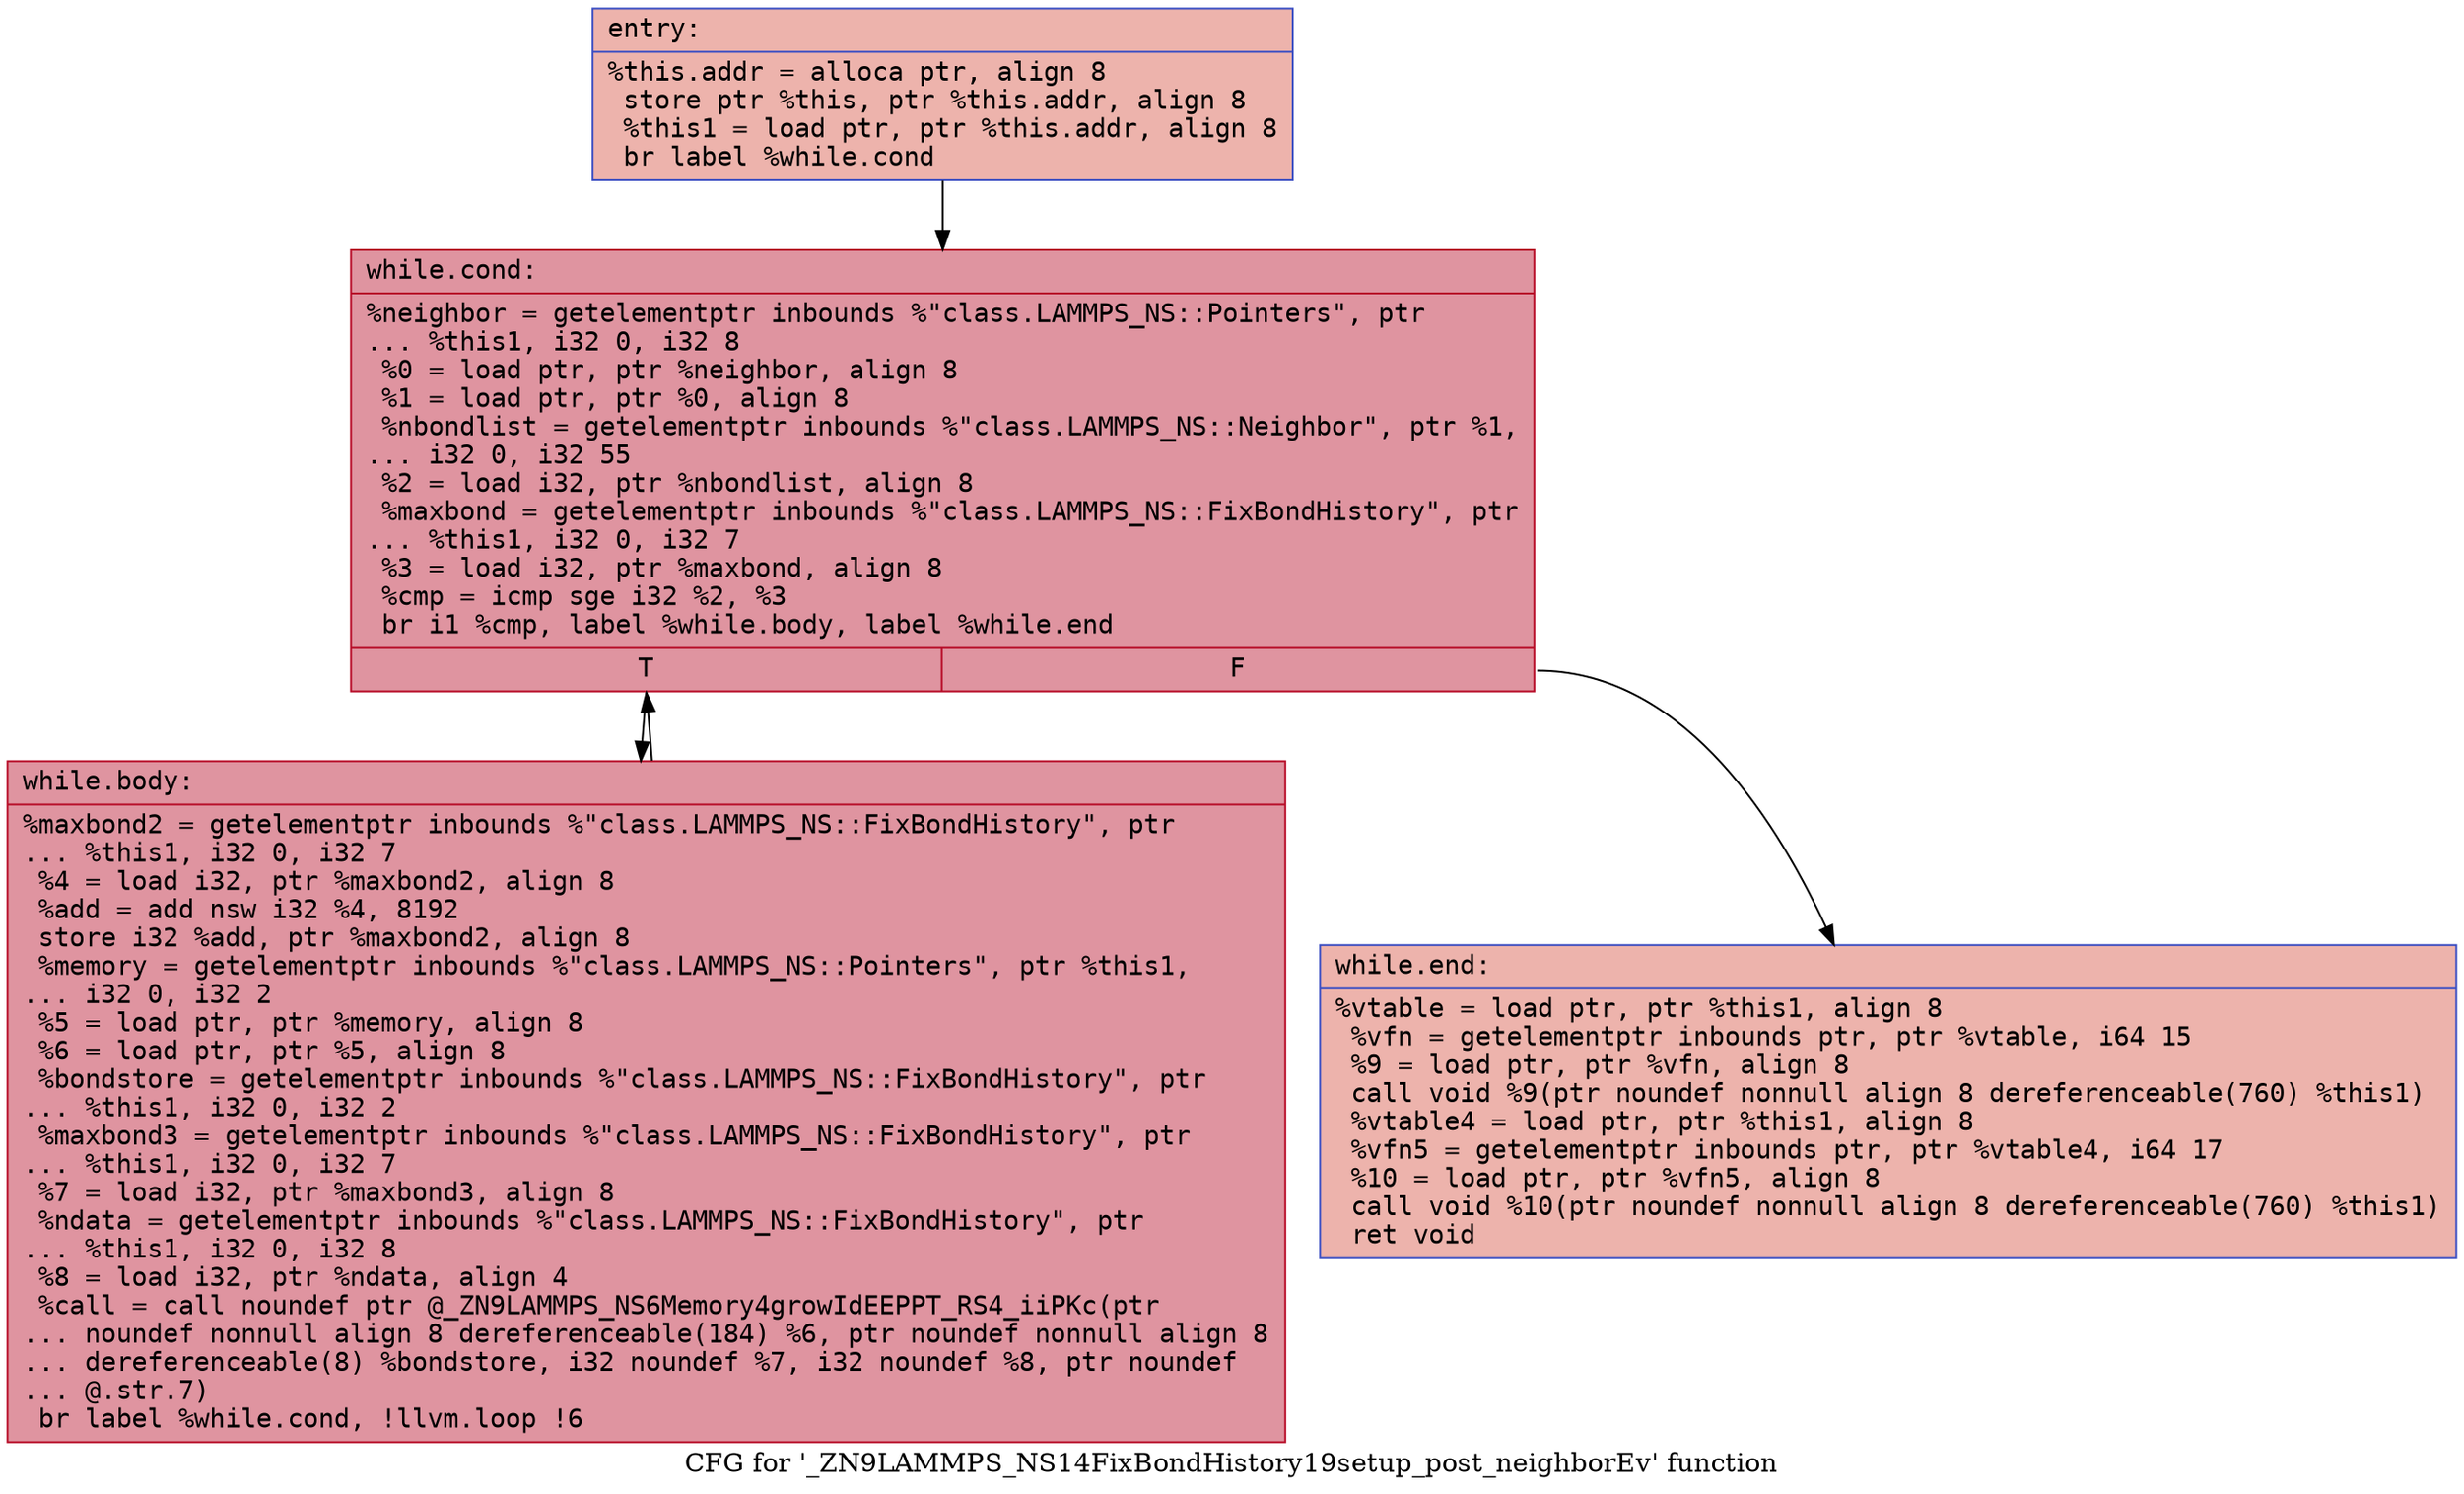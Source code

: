 digraph "CFG for '_ZN9LAMMPS_NS14FixBondHistory19setup_post_neighborEv' function" {
	label="CFG for '_ZN9LAMMPS_NS14FixBondHistory19setup_post_neighborEv' function";

	Node0x55e722c92a10 [shape=record,color="#3d50c3ff", style=filled, fillcolor="#d6524470" fontname="Courier",label="{entry:\l|  %this.addr = alloca ptr, align 8\l  store ptr %this, ptr %this.addr, align 8\l  %this1 = load ptr, ptr %this.addr, align 8\l  br label %while.cond\l}"];
	Node0x55e722c92a10 -> Node0x55e722cd1b60[tooltip="entry -> while.cond\nProbability 100.00%" ];
	Node0x55e722cd1b60 [shape=record,color="#b70d28ff", style=filled, fillcolor="#b70d2870" fontname="Courier",label="{while.cond:\l|  %neighbor = getelementptr inbounds %\"class.LAMMPS_NS::Pointers\", ptr\l... %this1, i32 0, i32 8\l  %0 = load ptr, ptr %neighbor, align 8\l  %1 = load ptr, ptr %0, align 8\l  %nbondlist = getelementptr inbounds %\"class.LAMMPS_NS::Neighbor\", ptr %1,\l... i32 0, i32 55\l  %2 = load i32, ptr %nbondlist, align 8\l  %maxbond = getelementptr inbounds %\"class.LAMMPS_NS::FixBondHistory\", ptr\l... %this1, i32 0, i32 7\l  %3 = load i32, ptr %maxbond, align 8\l  %cmp = icmp sge i32 %2, %3\l  br i1 %cmp, label %while.body, label %while.end\l|{<s0>T|<s1>F}}"];
	Node0x55e722cd1b60:s0 -> Node0x55e722cd2190[tooltip="while.cond -> while.body\nProbability 96.88%" ];
	Node0x55e722cd1b60:s1 -> Node0x55e722cd2210[tooltip="while.cond -> while.end\nProbability 3.12%" ];
	Node0x55e722cd2190 [shape=record,color="#b70d28ff", style=filled, fillcolor="#b70d2870" fontname="Courier",label="{while.body:\l|  %maxbond2 = getelementptr inbounds %\"class.LAMMPS_NS::FixBondHistory\", ptr\l... %this1, i32 0, i32 7\l  %4 = load i32, ptr %maxbond2, align 8\l  %add = add nsw i32 %4, 8192\l  store i32 %add, ptr %maxbond2, align 8\l  %memory = getelementptr inbounds %\"class.LAMMPS_NS::Pointers\", ptr %this1,\l... i32 0, i32 2\l  %5 = load ptr, ptr %memory, align 8\l  %6 = load ptr, ptr %5, align 8\l  %bondstore = getelementptr inbounds %\"class.LAMMPS_NS::FixBondHistory\", ptr\l... %this1, i32 0, i32 2\l  %maxbond3 = getelementptr inbounds %\"class.LAMMPS_NS::FixBondHistory\", ptr\l... %this1, i32 0, i32 7\l  %7 = load i32, ptr %maxbond3, align 8\l  %ndata = getelementptr inbounds %\"class.LAMMPS_NS::FixBondHistory\", ptr\l... %this1, i32 0, i32 8\l  %8 = load i32, ptr %ndata, align 4\l  %call = call noundef ptr @_ZN9LAMMPS_NS6Memory4growIdEEPPT_RS4_iiPKc(ptr\l... noundef nonnull align 8 dereferenceable(184) %6, ptr noundef nonnull align 8\l... dereferenceable(8) %bondstore, i32 noundef %7, i32 noundef %8, ptr noundef\l... @.str.7)\l  br label %while.cond, !llvm.loop !6\l}"];
	Node0x55e722cd2190 -> Node0x55e722cd1b60[tooltip="while.body -> while.cond\nProbability 100.00%" ];
	Node0x55e722cd2210 [shape=record,color="#3d50c3ff", style=filled, fillcolor="#d6524470" fontname="Courier",label="{while.end:\l|  %vtable = load ptr, ptr %this1, align 8\l  %vfn = getelementptr inbounds ptr, ptr %vtable, i64 15\l  %9 = load ptr, ptr %vfn, align 8\l  call void %9(ptr noundef nonnull align 8 dereferenceable(760) %this1)\l  %vtable4 = load ptr, ptr %this1, align 8\l  %vfn5 = getelementptr inbounds ptr, ptr %vtable4, i64 17\l  %10 = load ptr, ptr %vfn5, align 8\l  call void %10(ptr noundef nonnull align 8 dereferenceable(760) %this1)\l  ret void\l}"];
}
